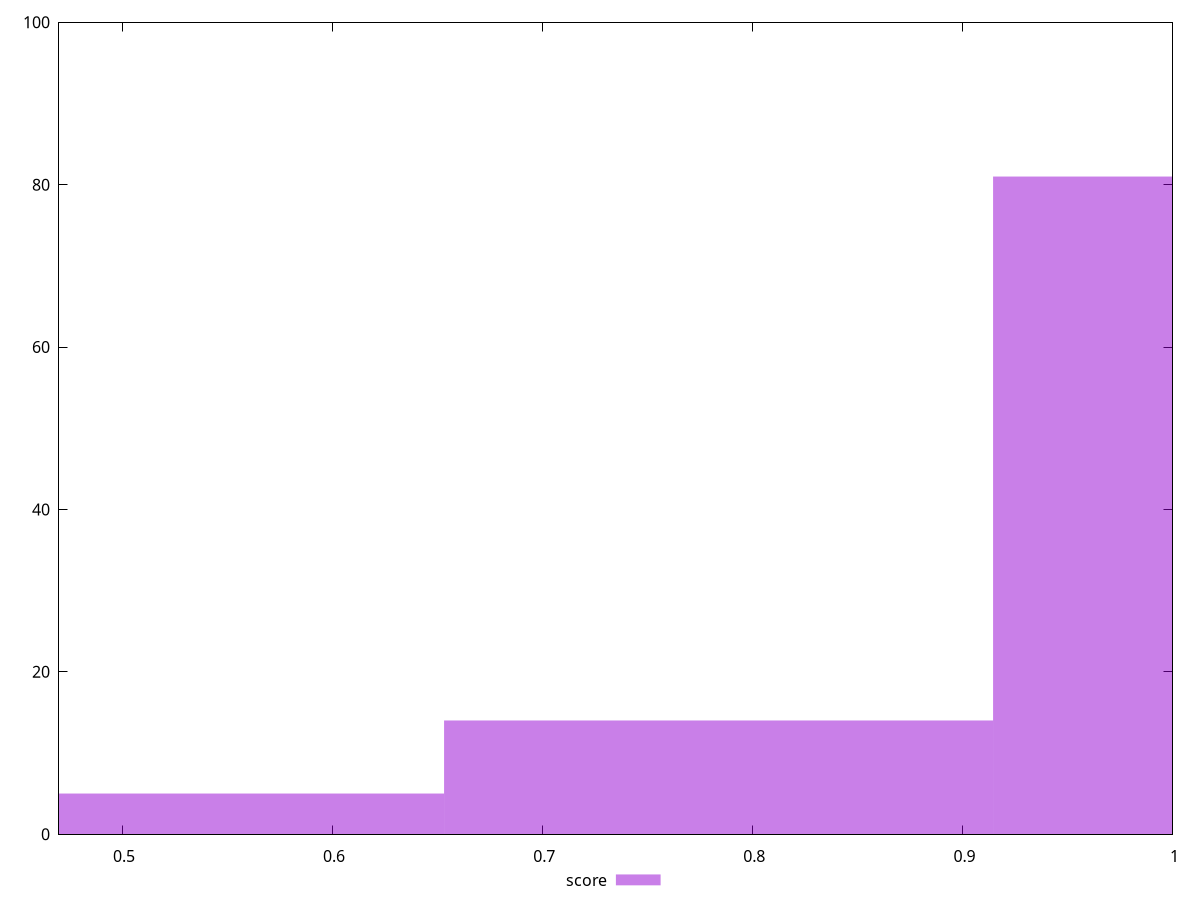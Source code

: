 reset

$score <<EOF
0.5226289635167132 5
0.7839434452750698 14
1.0452579270334263 81
EOF

set key outside below
set boxwidth 0.2613144817583566
set xrange [0.47:1]
set yrange [0:100]
set trange [0:100]
set style fill transparent solid 0.5 noborder
set terminal svg size 640, 490 enhanced background rgb 'white'
set output "report/report_00029_2021-02-24T13-36-40.390Z/uses-http2/samples/astro/score/histogram.svg"

plot $score title "score" with boxes

reset
